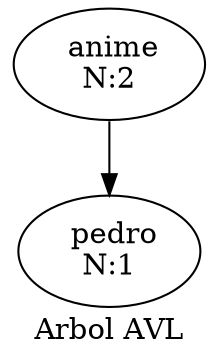 digraph arbolAVL{
rankdir=TB;
nodoanime[ label = " anime
N:2" ];
nodoanime->nodopedro;
nodopedro[ label = " pedro
N:1" ];

label = " Arbol AVL "; 
}

